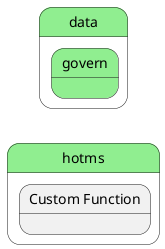 @startuml
left to right direction




state "hotms" as pstatename #lightgreen {
    state "Custom Function" as hotmsfunction {
    }
}

        state "data" as data #lightgreen {
state "govern" as datagovern #lightgreen {
}
}






@enduml
